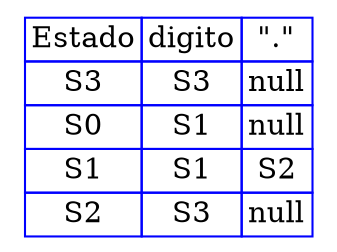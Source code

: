 digraph {

  tbl [

    shape=plaintext
    label=<
      <table border='0' cellborder='1' color='blue' cellspacing='0'>
<tr><td>Estado</td><td>digito</td><td>"."</td></tr>
<tr><td>S3</td><td>S3</td><td>null</td></tr>
<tr><td>S0</td><td>S1</td><td>null</td></tr>
<tr><td>S1</td><td>S1</td><td>S2</td></tr>
<tr><td>S2</td><td>S3</td><td>null</td></tr>
</table>

    >];

}
